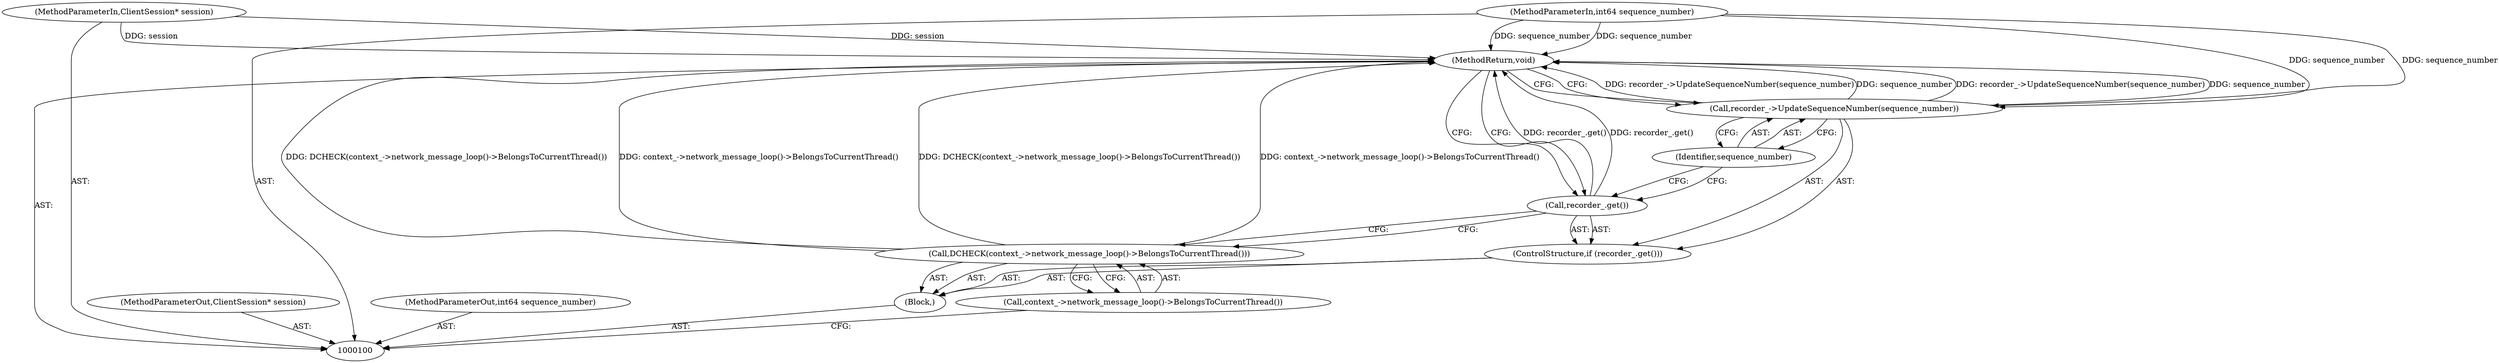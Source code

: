 digraph "0_Chrome_a46bcef82b29d30836a0f26226e3d4aca4fa9612_8" {
"1000110" [label="(MethodReturn,void)"];
"1000101" [label="(MethodParameterIn,ClientSession* session)"];
"1000129" [label="(MethodParameterOut,ClientSession* session)"];
"1000102" [label="(MethodParameterIn,int64 sequence_number)"];
"1000130" [label="(MethodParameterOut,int64 sequence_number)"];
"1000103" [label="(Block,)"];
"1000104" [label="(Call,DCHECK(context_->network_message_loop()->BelongsToCurrentThread()))"];
"1000105" [label="(Call,context_->network_message_loop()->BelongsToCurrentThread())"];
"1000106" [label="(ControlStructure,if (recorder_.get()))"];
"1000107" [label="(Call,recorder_.get())"];
"1000109" [label="(Identifier,sequence_number)"];
"1000108" [label="(Call,recorder_->UpdateSequenceNumber(sequence_number))"];
"1000110" -> "1000100"  [label="AST: "];
"1000110" -> "1000108"  [label="CFG: "];
"1000110" -> "1000107"  [label="CFG: "];
"1000108" -> "1000110"  [label="DDG: recorder_->UpdateSequenceNumber(sequence_number)"];
"1000108" -> "1000110"  [label="DDG: sequence_number"];
"1000107" -> "1000110"  [label="DDG: recorder_.get()"];
"1000104" -> "1000110"  [label="DDG: DCHECK(context_->network_message_loop()->BelongsToCurrentThread())"];
"1000104" -> "1000110"  [label="DDG: context_->network_message_loop()->BelongsToCurrentThread()"];
"1000102" -> "1000110"  [label="DDG: sequence_number"];
"1000101" -> "1000110"  [label="DDG: session"];
"1000101" -> "1000100"  [label="AST: "];
"1000101" -> "1000110"  [label="DDG: session"];
"1000129" -> "1000100"  [label="AST: "];
"1000102" -> "1000100"  [label="AST: "];
"1000102" -> "1000110"  [label="DDG: sequence_number"];
"1000102" -> "1000108"  [label="DDG: sequence_number"];
"1000130" -> "1000100"  [label="AST: "];
"1000103" -> "1000100"  [label="AST: "];
"1000104" -> "1000103"  [label="AST: "];
"1000106" -> "1000103"  [label="AST: "];
"1000104" -> "1000103"  [label="AST: "];
"1000104" -> "1000105"  [label="CFG: "];
"1000105" -> "1000104"  [label="AST: "];
"1000107" -> "1000104"  [label="CFG: "];
"1000104" -> "1000110"  [label="DDG: DCHECK(context_->network_message_loop()->BelongsToCurrentThread())"];
"1000104" -> "1000110"  [label="DDG: context_->network_message_loop()->BelongsToCurrentThread()"];
"1000105" -> "1000104"  [label="AST: "];
"1000105" -> "1000100"  [label="CFG: "];
"1000104" -> "1000105"  [label="CFG: "];
"1000106" -> "1000103"  [label="AST: "];
"1000107" -> "1000106"  [label="AST: "];
"1000108" -> "1000106"  [label="AST: "];
"1000107" -> "1000106"  [label="AST: "];
"1000107" -> "1000104"  [label="CFG: "];
"1000109" -> "1000107"  [label="CFG: "];
"1000110" -> "1000107"  [label="CFG: "];
"1000107" -> "1000110"  [label="DDG: recorder_.get()"];
"1000109" -> "1000108"  [label="AST: "];
"1000109" -> "1000107"  [label="CFG: "];
"1000108" -> "1000109"  [label="CFG: "];
"1000108" -> "1000106"  [label="AST: "];
"1000108" -> "1000109"  [label="CFG: "];
"1000109" -> "1000108"  [label="AST: "];
"1000110" -> "1000108"  [label="CFG: "];
"1000108" -> "1000110"  [label="DDG: recorder_->UpdateSequenceNumber(sequence_number)"];
"1000108" -> "1000110"  [label="DDG: sequence_number"];
"1000102" -> "1000108"  [label="DDG: sequence_number"];
}
